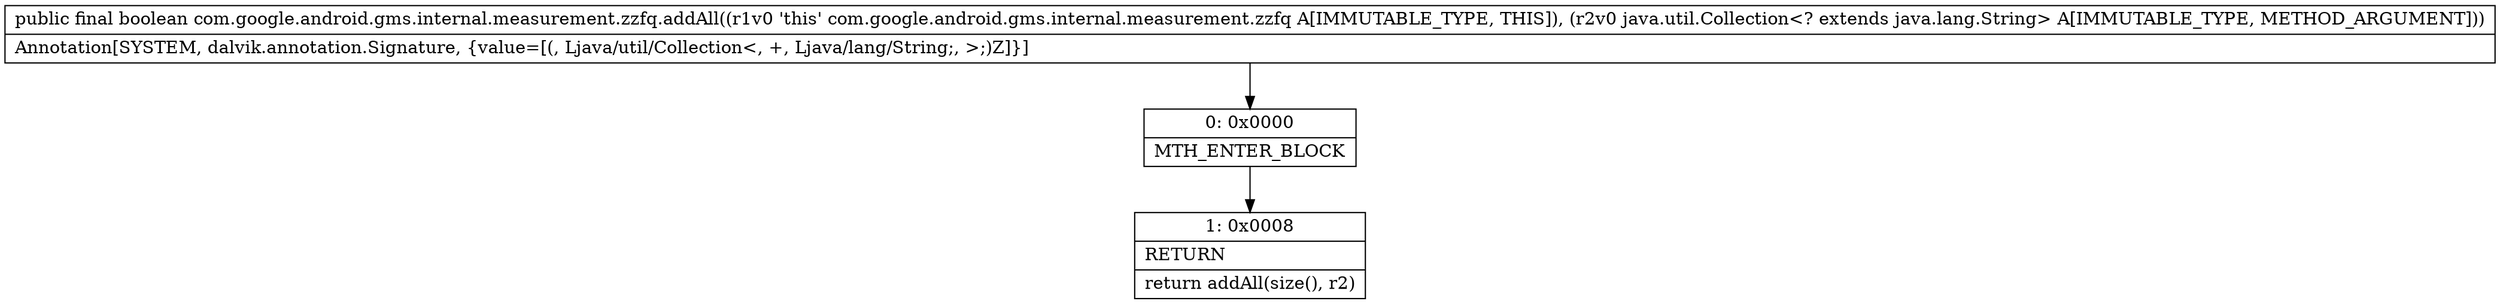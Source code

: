digraph "CFG forcom.google.android.gms.internal.measurement.zzfq.addAll(Ljava\/util\/Collection;)Z" {
Node_0 [shape=record,label="{0\:\ 0x0000|MTH_ENTER_BLOCK\l}"];
Node_1 [shape=record,label="{1\:\ 0x0008|RETURN\l|return addAll(size(), r2)\l}"];
MethodNode[shape=record,label="{public final boolean com.google.android.gms.internal.measurement.zzfq.addAll((r1v0 'this' com.google.android.gms.internal.measurement.zzfq A[IMMUTABLE_TYPE, THIS]), (r2v0 java.util.Collection\<? extends java.lang.String\> A[IMMUTABLE_TYPE, METHOD_ARGUMENT]))  | Annotation[SYSTEM, dalvik.annotation.Signature, \{value=[(, Ljava\/util\/Collection\<, +, Ljava\/lang\/String;, \>;)Z]\}]\l}"];
MethodNode -> Node_0;
Node_0 -> Node_1;
}


